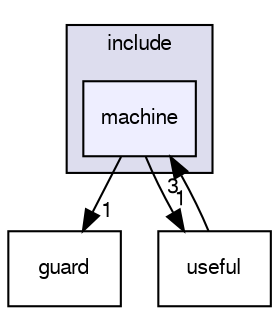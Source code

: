 digraph "include/machine" {
  bgcolor=transparent;
  compound=true
  node [ fontsize="10", fontname="FreeSans"];
  edge [ labelfontsize="10", labelfontname="FreeSans"];
  subgraph clusterdir_d44c64559bbebec7f509842c48db8b23 {
    graph [ bgcolor="#ddddee", pencolor="black", label="include" fontname="FreeSans", fontsize="10", URL="dir_d44c64559bbebec7f509842c48db8b23.html"]
  dir_c25c118f76a81c77ceea021073727baa [shape=box, label="machine", style="filled", fillcolor="#eeeeff", pencolor="black", URL="dir_c25c118f76a81c77ceea021073727baa.html"];
  }
  dir_d351f5eb9dc394a602aa43835ddf1c15 [shape=box label="guard" URL="dir_d351f5eb9dc394a602aa43835ddf1c15.html"];
  dir_47dbc637104379882e845e75ede8d309 [shape=box label="useful" URL="dir_47dbc637104379882e845e75ede8d309.html"];
  dir_c25c118f76a81c77ceea021073727baa->dir_d351f5eb9dc394a602aa43835ddf1c15 [headlabel="1", labeldistance=1.5 headhref="dir_000004_000003.html"];
  dir_c25c118f76a81c77ceea021073727baa->dir_47dbc637104379882e845e75ede8d309 [headlabel="1", labeldistance=1.5 headhref="dir_000004_000002.html"];
  dir_47dbc637104379882e845e75ede8d309->dir_c25c118f76a81c77ceea021073727baa [headlabel="3", labeldistance=1.5 headhref="dir_000002_000004.html"];
}
